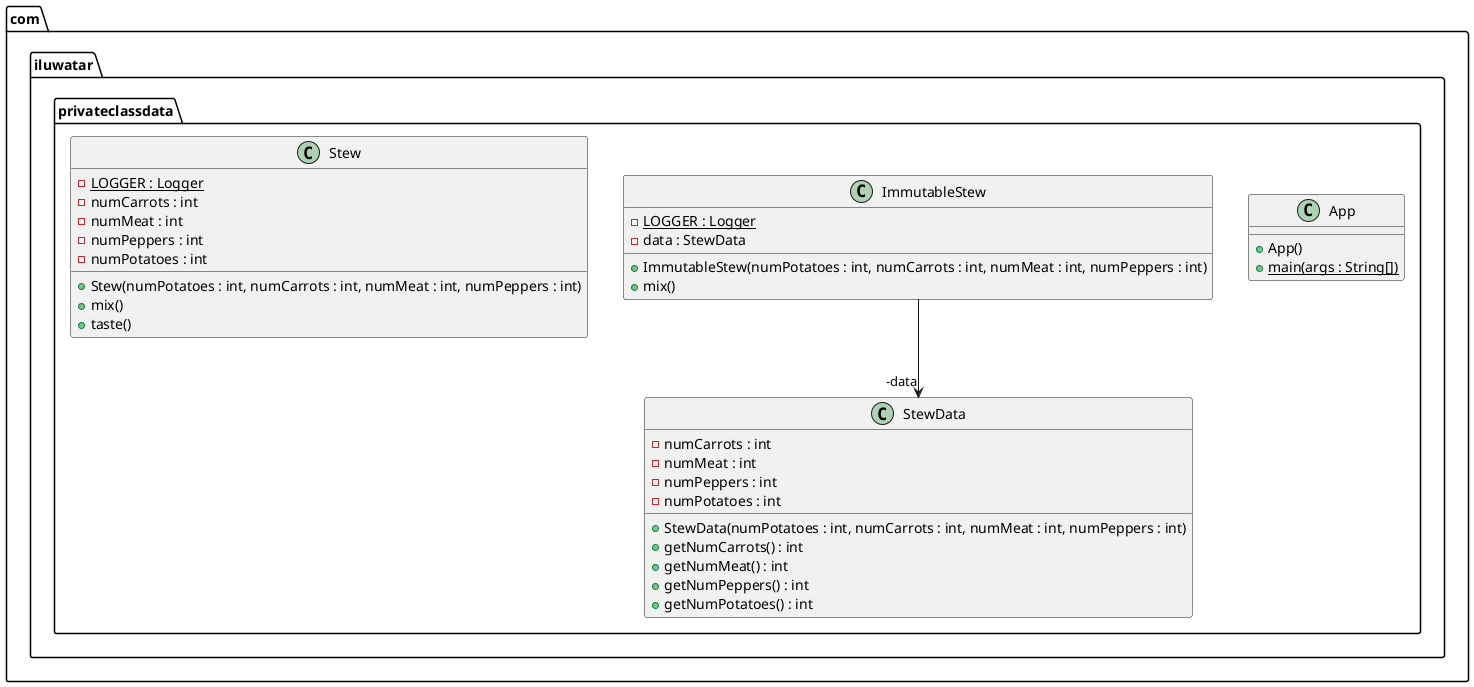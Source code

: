 @startuml
package com.iluwatar.privateclassdata {
  class App {
    + App()
    + main(args : String[]) {static}
  }
  class ImmutableStew {
    - LOGGER : Logger {static}
    - data : StewData
    + ImmutableStew(numPotatoes : int, numCarrots : int, numMeat : int, numPeppers : int)
    + mix()
  }
  class Stew {
    - LOGGER : Logger {static}
    - numCarrots : int
    - numMeat : int
    - numPeppers : int
    - numPotatoes : int
    + Stew(numPotatoes : int, numCarrots : int, numMeat : int, numPeppers : int)
    + mix()
    + taste()
  }
  class StewData {
    - numCarrots : int
    - numMeat : int
    - numPeppers : int
    - numPotatoes : int
    + StewData(numPotatoes : int, numCarrots : int, numMeat : int, numPeppers : int)
    + getNumCarrots() : int
    + getNumMeat() : int
    + getNumPeppers() : int
    + getNumPotatoes() : int
  }
}
ImmutableStew -->  "-data" StewData
@enduml
